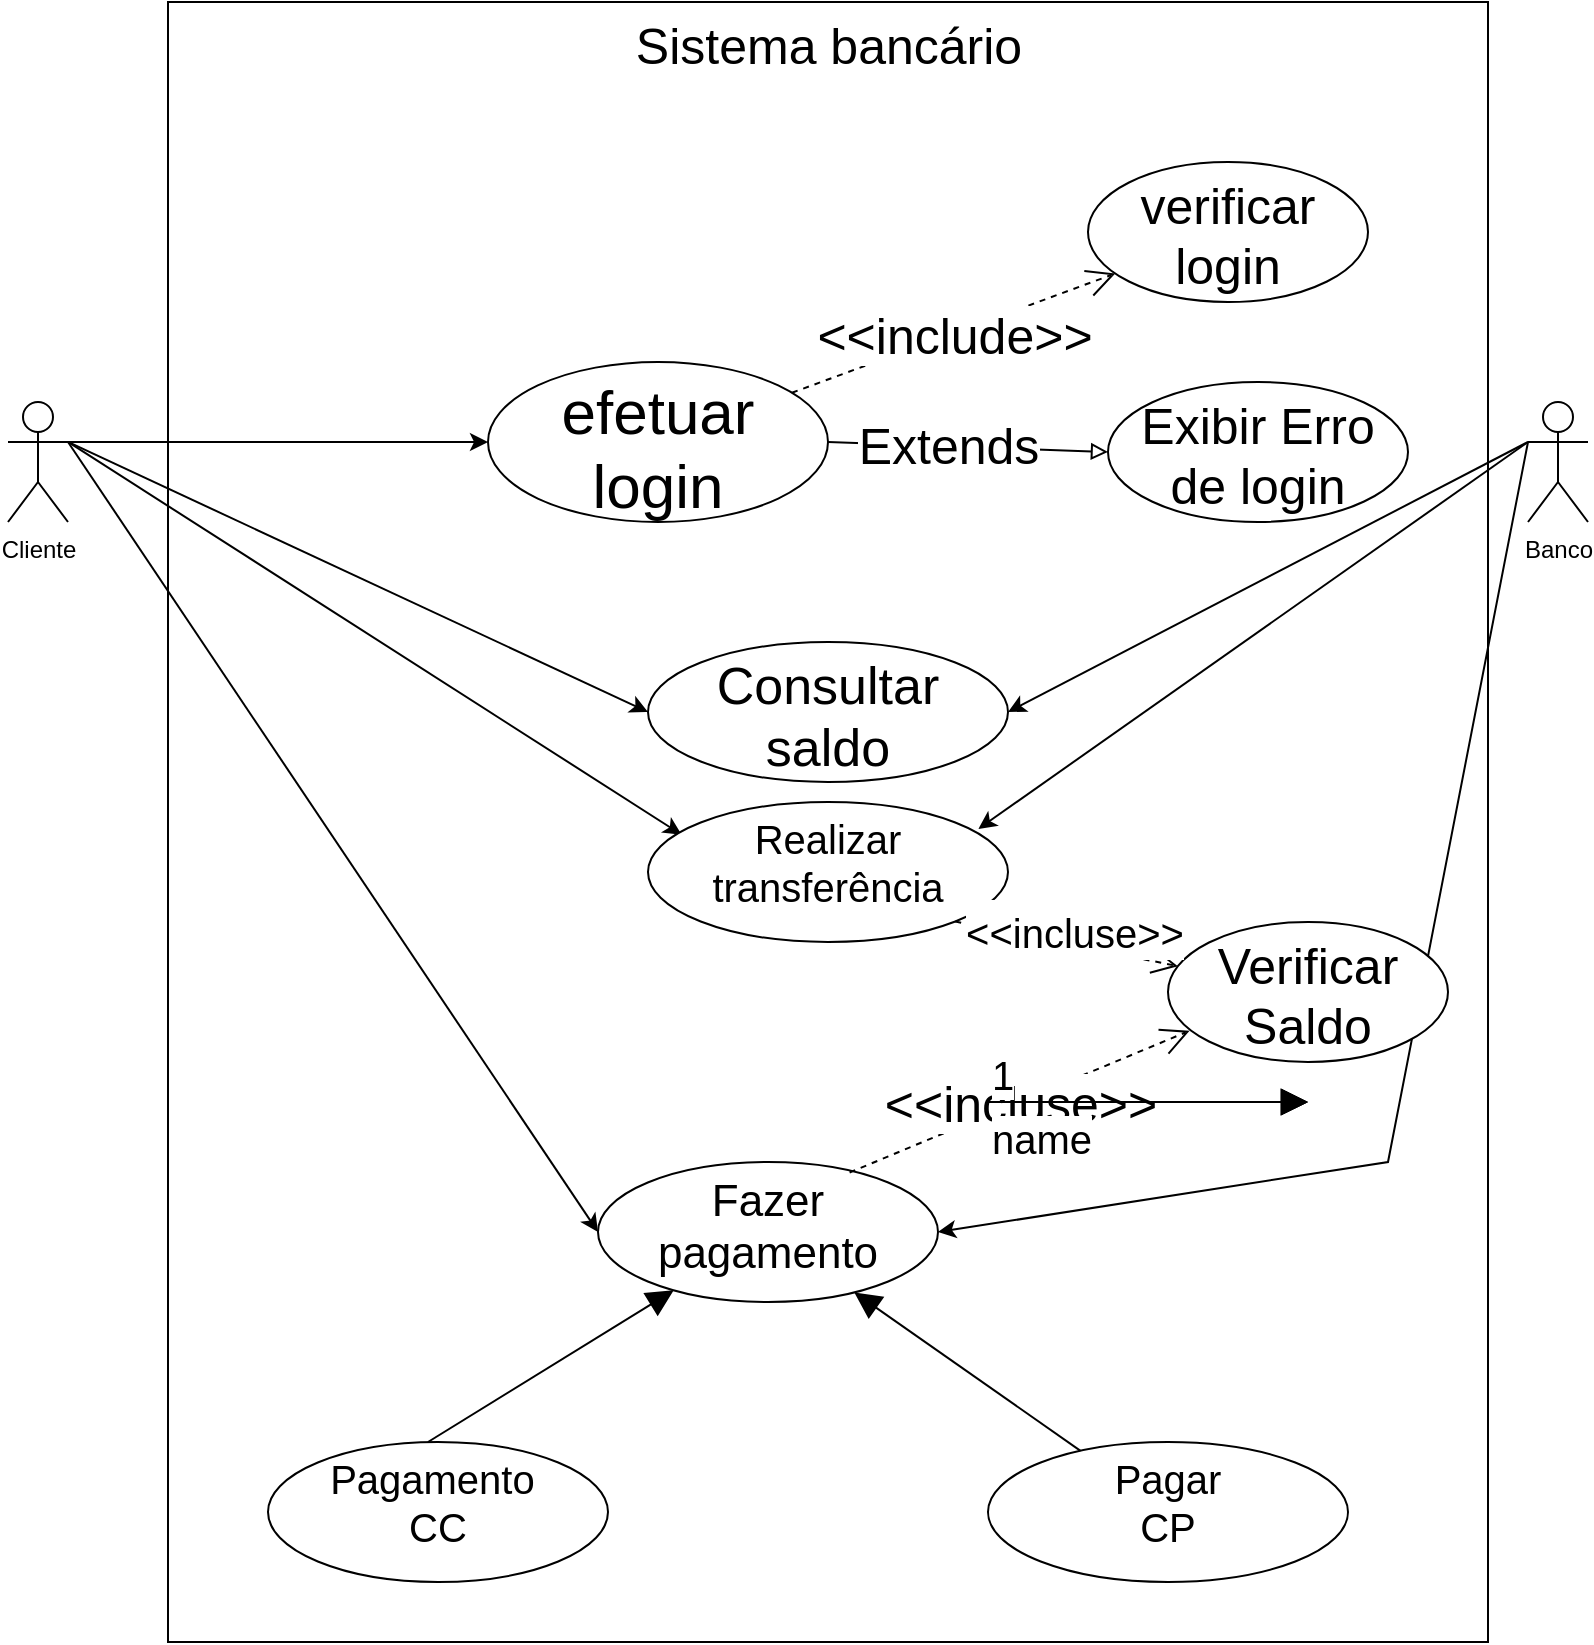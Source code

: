 <mxfile version="15.7.1" type="github">
  <diagram id="N6o0jQUFlPtu_WKrlJ50" name="Page-1">
    <mxGraphModel dx="1248" dy="1833" grid="1" gridSize="10" guides="1" tooltips="1" connect="1" arrows="1" fold="1" page="1" pageScale="1" pageWidth="827" pageHeight="1169" math="0" shadow="0">
      <root>
        <mxCell id="0" />
        <mxCell id="1" parent="0" />
        <mxCell id="dlTAh_w1uyHh_SsjcPfW-1" value="&lt;font style=&quot;font-size: 25px&quot;&gt;Sistema bancário&lt;/font&gt;" style="html=1;verticalAlign=top;" parent="1" vertex="1">
          <mxGeometry x="100" y="-20" width="660" height="820" as="geometry" />
        </mxCell>
        <mxCell id="dlTAh_w1uyHh_SsjcPfW-11" style="rounded=0;orthogonalLoop=1;jettySize=auto;html=1;exitX=1;exitY=0.333;exitDx=0;exitDy=0;exitPerimeter=0;fontSize=25;" parent="1" source="dlTAh_w1uyHh_SsjcPfW-2" target="dlTAh_w1uyHh_SsjcPfW-5" edge="1">
          <mxGeometry relative="1" as="geometry" />
        </mxCell>
        <mxCell id="dlTAh_w1uyHh_SsjcPfW-13" style="rounded=0;orthogonalLoop=1;jettySize=auto;html=1;exitX=1;exitY=0.333;exitDx=0;exitDy=0;exitPerimeter=0;entryX=0;entryY=0.5;entryDx=0;entryDy=0;fontSize=25;" parent="1" source="dlTAh_w1uyHh_SsjcPfW-2" target="dlTAh_w1uyHh_SsjcPfW-6" edge="1">
          <mxGeometry relative="1" as="geometry" />
        </mxCell>
        <mxCell id="dlTAh_w1uyHh_SsjcPfW-14" style="edgeStyle=none;rounded=0;orthogonalLoop=1;jettySize=auto;html=1;exitX=1;exitY=0.333;exitDx=0;exitDy=0;exitPerimeter=0;fontSize=25;entryX=0.093;entryY=0.233;entryDx=0;entryDy=0;entryPerimeter=0;" parent="1" source="dlTAh_w1uyHh_SsjcPfW-2" target="dlTAh_w1uyHh_SsjcPfW-7" edge="1">
          <mxGeometry relative="1" as="geometry" />
        </mxCell>
        <mxCell id="dlTAh_w1uyHh_SsjcPfW-15" style="rounded=0;orthogonalLoop=1;jettySize=auto;html=1;exitX=1;exitY=0.333;exitDx=0;exitDy=0;exitPerimeter=0;entryX=0;entryY=0.5;entryDx=0;entryDy=0;fontSize=25;" parent="1" source="dlTAh_w1uyHh_SsjcPfW-2" target="dlTAh_w1uyHh_SsjcPfW-8" edge="1">
          <mxGeometry relative="1" as="geometry" />
        </mxCell>
        <mxCell id="dlTAh_w1uyHh_SsjcPfW-2" value="Cliente" style="shape=umlActor;verticalLabelPosition=bottom;verticalAlign=top;html=1;" parent="1" vertex="1">
          <mxGeometry x="20" y="180" width="30" height="60" as="geometry" />
        </mxCell>
        <mxCell id="dlTAh_w1uyHh_SsjcPfW-18" style="edgeStyle=none;rounded=0;orthogonalLoop=1;jettySize=auto;html=1;exitX=0;exitY=0.333;exitDx=0;exitDy=0;exitPerimeter=0;entryX=1;entryY=0.5;entryDx=0;entryDy=0;fontSize=25;" parent="1" source="dlTAh_w1uyHh_SsjcPfW-3" target="dlTAh_w1uyHh_SsjcPfW-6" edge="1">
          <mxGeometry relative="1" as="geometry" />
        </mxCell>
        <mxCell id="dlTAh_w1uyHh_SsjcPfW-20" style="edgeStyle=none;rounded=0;orthogonalLoop=1;jettySize=auto;html=1;exitX=0;exitY=0.333;exitDx=0;exitDy=0;exitPerimeter=0;entryX=0.918;entryY=0.192;entryDx=0;entryDy=0;entryPerimeter=0;fontSize=25;" parent="1" source="dlTAh_w1uyHh_SsjcPfW-3" target="dlTAh_w1uyHh_SsjcPfW-7" edge="1">
          <mxGeometry relative="1" as="geometry" />
        </mxCell>
        <mxCell id="dlTAh_w1uyHh_SsjcPfW-21" style="rounded=0;orthogonalLoop=1;jettySize=auto;html=1;exitX=0;exitY=0.333;exitDx=0;exitDy=0;exitPerimeter=0;fontSize=25;entryX=1;entryY=0.5;entryDx=0;entryDy=0;" parent="1" source="dlTAh_w1uyHh_SsjcPfW-3" target="dlTAh_w1uyHh_SsjcPfW-8" edge="1">
          <mxGeometry relative="1" as="geometry">
            <Array as="points">
              <mxPoint x="710" y="560" />
            </Array>
          </mxGeometry>
        </mxCell>
        <mxCell id="dlTAh_w1uyHh_SsjcPfW-3" value="Banco" style="shape=umlActor;verticalLabelPosition=bottom;verticalAlign=top;html=1;" parent="1" vertex="1">
          <mxGeometry x="780" y="180" width="30" height="60" as="geometry" />
        </mxCell>
        <mxCell id="dlTAh_w1uyHh_SsjcPfW-5" value="&lt;div&gt;&lt;span&gt;&lt;font style=&quot;font-size: 31px&quot;&gt;efetuar login&lt;/font&gt;&lt;/span&gt;&lt;/div&gt;" style="ellipse;whiteSpace=wrap;html=1;verticalAlign=top;align=center;" parent="1" vertex="1">
          <mxGeometry x="260" y="160" width="170" height="80" as="geometry" />
        </mxCell>
        <mxCell id="dlTAh_w1uyHh_SsjcPfW-6" value="&lt;font style=&quot;font-size: 26px&quot;&gt;Consultar saldo&lt;/font&gt;" style="ellipse;whiteSpace=wrap;html=1;verticalAlign=top;" parent="1" vertex="1">
          <mxGeometry x="340" y="300" width="180" height="70" as="geometry" />
        </mxCell>
        <mxCell id="dlTAh_w1uyHh_SsjcPfW-7" value="&lt;font style=&quot;font-size: 20px&quot;&gt;Realizar transferência&lt;/font&gt;" style="ellipse;whiteSpace=wrap;html=1;verticalAlign=top;" parent="1" vertex="1">
          <mxGeometry x="340" y="380" width="180" height="70" as="geometry" />
        </mxCell>
        <mxCell id="dlTAh_w1uyHh_SsjcPfW-8" value="&lt;font style=&quot;font-size: 22px&quot;&gt;Fazer pagamento&lt;/font&gt;" style="ellipse;whiteSpace=wrap;html=1;verticalAlign=top;" parent="1" vertex="1">
          <mxGeometry x="315" y="560" width="170" height="70" as="geometry" />
        </mxCell>
        <mxCell id="dlTAh_w1uyHh_SsjcPfW-23" value="verificar login&lt;span style=&quot;color: rgba(0 , 0 , 0 , 0) ; font-family: monospace ; font-size: 0px&quot;&gt;%3CmxGraphModel%3E%3Croot%3E%3CmxCell%20id%3D%220%22%2F%3E%3CmxCell%20id%3D%221%22%20parent%3D%220%22%2F%3E%3CmxCell%20id%3D%222%22%20value%3D%22Use%20Case%22%20style%3D%22ellipse%3BwhiteSpace%3Dwrap%3Bhtml%3D1%3BverticalAlign%3Dtop%3B%22%20vertex%3D%221%22%20parent%3D%221%22%3E%3CmxGeometry%20x%3D%22330%22%20y%3D%22370%22%20width%3D%22140%22%20height%3D%2270%22%20as%3D%22geometry%22%2F%3E%3C%2FmxCell%3E%3C%2Froot%3E%3C%2FmxGraphModel%3E&lt;/span&gt;" style="ellipse;whiteSpace=wrap;html=1;fontSize=25;align=center;verticalAlign=top;" parent="1" vertex="1">
          <mxGeometry x="560" y="60" width="140" height="70" as="geometry" />
        </mxCell>
        <mxCell id="dlTAh_w1uyHh_SsjcPfW-24" value="Exibir Erro de login" style="ellipse;whiteSpace=wrap;html=1;fontSize=25;align=center;verticalAlign=top;" parent="1" vertex="1">
          <mxGeometry x="570" y="170" width="150" height="70" as="geometry" />
        </mxCell>
        <mxCell id="dlTAh_w1uyHh_SsjcPfW-26" value="&amp;lt;&amp;lt;include&amp;gt;&amp;gt;" style="endArrow=open;endSize=12;dashed=1;html=1;rounded=0;fontSize=25;" parent="1" source="dlTAh_w1uyHh_SsjcPfW-5" target="dlTAh_w1uyHh_SsjcPfW-23" edge="1">
          <mxGeometry width="160" relative="1" as="geometry">
            <mxPoint x="430" y="200" as="sourcePoint" />
            <mxPoint x="590" y="200" as="targetPoint" />
          </mxGeometry>
        </mxCell>
        <mxCell id="dlTAh_w1uyHh_SsjcPfW-28" value="Extends" style="endArrow=block;endFill=0;html=1;rounded=0;fontSize=25;entryX=0;entryY=0.5;entryDx=0;entryDy=0;" parent="1" target="dlTAh_w1uyHh_SsjcPfW-24" edge="1">
          <mxGeometry x="-0.144" y="1" width="160" relative="1" as="geometry">
            <mxPoint x="430" y="200" as="sourcePoint" />
            <mxPoint x="550" y="200" as="targetPoint" />
            <mxPoint as="offset" />
          </mxGeometry>
        </mxCell>
        <mxCell id="dlTAh_w1uyHh_SsjcPfW-29" value="Verificar Saldo" style="ellipse;whiteSpace=wrap;html=1;fontSize=25;align=center;verticalAlign=top;" parent="1" vertex="1">
          <mxGeometry x="600" y="440" width="140" height="70" as="geometry" />
        </mxCell>
        <mxCell id="dlTAh_w1uyHh_SsjcPfW-31" value="&lt;font style=&quot;font-size: 20px&quot;&gt;&amp;lt;&amp;lt;incluse&amp;gt;&amp;gt;&lt;/font&gt;" style="endArrow=open;endSize=11;dashed=1;html=1;rounded=0;fontSize=25;exitX=1;exitY=1;exitDx=0;exitDy=0;" parent="1" source="dlTAh_w1uyHh_SsjcPfW-7" target="dlTAh_w1uyHh_SsjcPfW-29" edge="1">
          <mxGeometry x="0.034" y="8" width="160" relative="1" as="geometry">
            <mxPoint x="510" y="450" as="sourcePoint" />
            <mxPoint x="660" y="450" as="targetPoint" />
            <mxPoint as="offset" />
          </mxGeometry>
        </mxCell>
        <mxCell id="dlTAh_w1uyHh_SsjcPfW-32" value="&amp;lt;&amp;lt;incluse&amp;gt;&amp;gt;" style="endArrow=open;endSize=12;dashed=1;html=1;rounded=0;fontSize=25;exitX=0.74;exitY=0.075;exitDx=0;exitDy=0;exitPerimeter=0;entryX=0.077;entryY=0.777;entryDx=0;entryDy=0;entryPerimeter=0;" parent="1" source="dlTAh_w1uyHh_SsjcPfW-8" target="dlTAh_w1uyHh_SsjcPfW-29" edge="1">
          <mxGeometry width="160" relative="1" as="geometry">
            <mxPoint x="430" y="540" as="sourcePoint" />
            <mxPoint x="590" y="540" as="targetPoint" />
          </mxGeometry>
        </mxCell>
        <mxCell id="dlTAh_w1uyHh_SsjcPfW-34" value="Pagamento&amp;nbsp;&lt;br&gt;CC" style="ellipse;whiteSpace=wrap;html=1;fontSize=20;align=center;verticalAlign=top;" parent="1" vertex="1">
          <mxGeometry x="150" y="700" width="170" height="70" as="geometry" />
        </mxCell>
        <mxCell id="dlTAh_w1uyHh_SsjcPfW-35" value="Pagar&lt;br&gt;CP" style="ellipse;whiteSpace=wrap;html=1;fontSize=20;align=center;verticalAlign=top;" parent="1" vertex="1">
          <mxGeometry x="510" y="700" width="180" height="70" as="geometry" />
        </mxCell>
        <mxCell id="dlTAh_w1uyHh_SsjcPfW-36" value="name" style="endArrow=block;endFill=1;html=1;edgeStyle=orthogonalEdgeStyle;align=left;verticalAlign=top;rounded=0;fontSize=20;endSize=11;" parent="1" edge="1">
          <mxGeometry x="-1" relative="1" as="geometry">
            <mxPoint x="510" y="530" as="sourcePoint" />
            <mxPoint x="670" y="530" as="targetPoint" />
          </mxGeometry>
        </mxCell>
        <mxCell id="dlTAh_w1uyHh_SsjcPfW-37" value="1" style="edgeLabel;resizable=0;html=1;align=left;verticalAlign=bottom;fontSize=20;" parent="dlTAh_w1uyHh_SsjcPfW-36" connectable="0" vertex="1">
          <mxGeometry x="-1" relative="1" as="geometry" />
        </mxCell>
        <mxCell id="dlTAh_w1uyHh_SsjcPfW-38" value="name" style="endArrow=block;endFill=1;html=1;edgeStyle=orthogonalEdgeStyle;align=left;verticalAlign=top;rounded=0;fontSize=20;endSize=11;" parent="1" edge="1">
          <mxGeometry x="-1" relative="1" as="geometry">
            <mxPoint x="510" y="530" as="sourcePoint" />
            <mxPoint x="670" y="530" as="targetPoint" />
          </mxGeometry>
        </mxCell>
        <mxCell id="dlTAh_w1uyHh_SsjcPfW-39" value="1" style="edgeLabel;resizable=0;html=1;align=left;verticalAlign=bottom;fontSize=20;" parent="dlTAh_w1uyHh_SsjcPfW-38" connectable="0" vertex="1">
          <mxGeometry x="-1" relative="1" as="geometry" />
        </mxCell>
        <mxCell id="dlTAh_w1uyHh_SsjcPfW-40" value="name" style="endArrow=block;endFill=1;html=1;edgeStyle=orthogonalEdgeStyle;align=left;verticalAlign=top;rounded=0;fontSize=20;endSize=11;" parent="1" edge="1">
          <mxGeometry x="-1" relative="1" as="geometry">
            <mxPoint x="510" y="530" as="sourcePoint" />
            <mxPoint x="670" y="530" as="targetPoint" />
          </mxGeometry>
        </mxCell>
        <mxCell id="dlTAh_w1uyHh_SsjcPfW-41" value="1" style="edgeLabel;resizable=0;html=1;align=left;verticalAlign=bottom;fontSize=20;" parent="dlTAh_w1uyHh_SsjcPfW-40" connectable="0" vertex="1">
          <mxGeometry x="-1" relative="1" as="geometry" />
        </mxCell>
        <mxCell id="dlTAh_w1uyHh_SsjcPfW-42" value="" style="endArrow=block;endFill=1;html=1;align=left;verticalAlign=top;rounded=0;fontSize=20;endSize=11;" parent="1" target="dlTAh_w1uyHh_SsjcPfW-8" edge="1">
          <mxGeometry x="-0.674" y="-38" relative="1" as="geometry">
            <mxPoint x="230" y="700" as="sourcePoint" />
            <mxPoint x="390" y="700" as="targetPoint" />
            <mxPoint as="offset" />
          </mxGeometry>
        </mxCell>
        <mxCell id="dlTAh_w1uyHh_SsjcPfW-46" value="" style="endArrow=block;endFill=1;html=1;align=left;verticalAlign=top;rounded=0;fontSize=20;endSize=11;" parent="1" source="dlTAh_w1uyHh_SsjcPfW-35" target="dlTAh_w1uyHh_SsjcPfW-8" edge="1">
          <mxGeometry x="-1" relative="1" as="geometry">
            <mxPoint x="400" y="700" as="sourcePoint" />
            <mxPoint x="560" y="700" as="targetPoint" />
          </mxGeometry>
        </mxCell>
      </root>
    </mxGraphModel>
  </diagram>
</mxfile>
